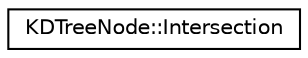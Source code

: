 digraph "Graphical Class Hierarchy"
{
 // INTERACTIVE_SVG=YES
 // LATEX_PDF_SIZE
  edge [fontname="Helvetica",fontsize="10",labelfontname="Helvetica",labelfontsize="10"];
  node [fontname="Helvetica",fontsize="10",shape=record];
  rankdir="LR";
  Node0 [label="KDTreeNode::Intersection",height=0.2,width=0.4,color="black", fillcolor="white", style="filled",URL="$struct_k_d_tree_node_1_1_intersection.html",tooltip="A struct binding a pointer to an Object3D, a distance, and a pointer to a KDTreeNode."];
}
